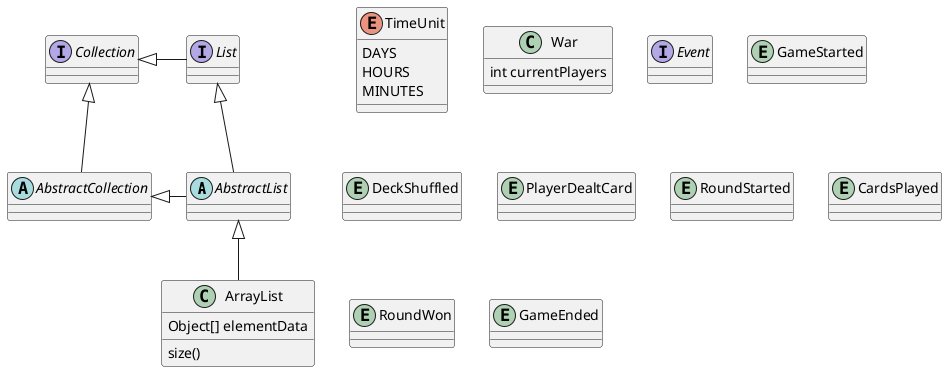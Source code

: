 @startuml
'https://plantuml.com/class-diagram

abstract class AbstractList
abstract AbstractCollection
interface List
interface Collection

List <|-- AbstractList
Collection <|-- AbstractCollection

Collection <|- List
AbstractCollection <|- AbstractList
AbstractList <|-- ArrayList

class ArrayList {
Object[] elementData
size()
}

enum TimeUnit {
DAYS
HOURS
MINUTES
}



class War {
int currentPlayers

}

interface Event
entity GameStarted
entity DeckShuffled
entity PlayerDealtCard
entity RoundStarted
entity CardsPlayed
entity RoundWon
entity GameEnded



@enduml